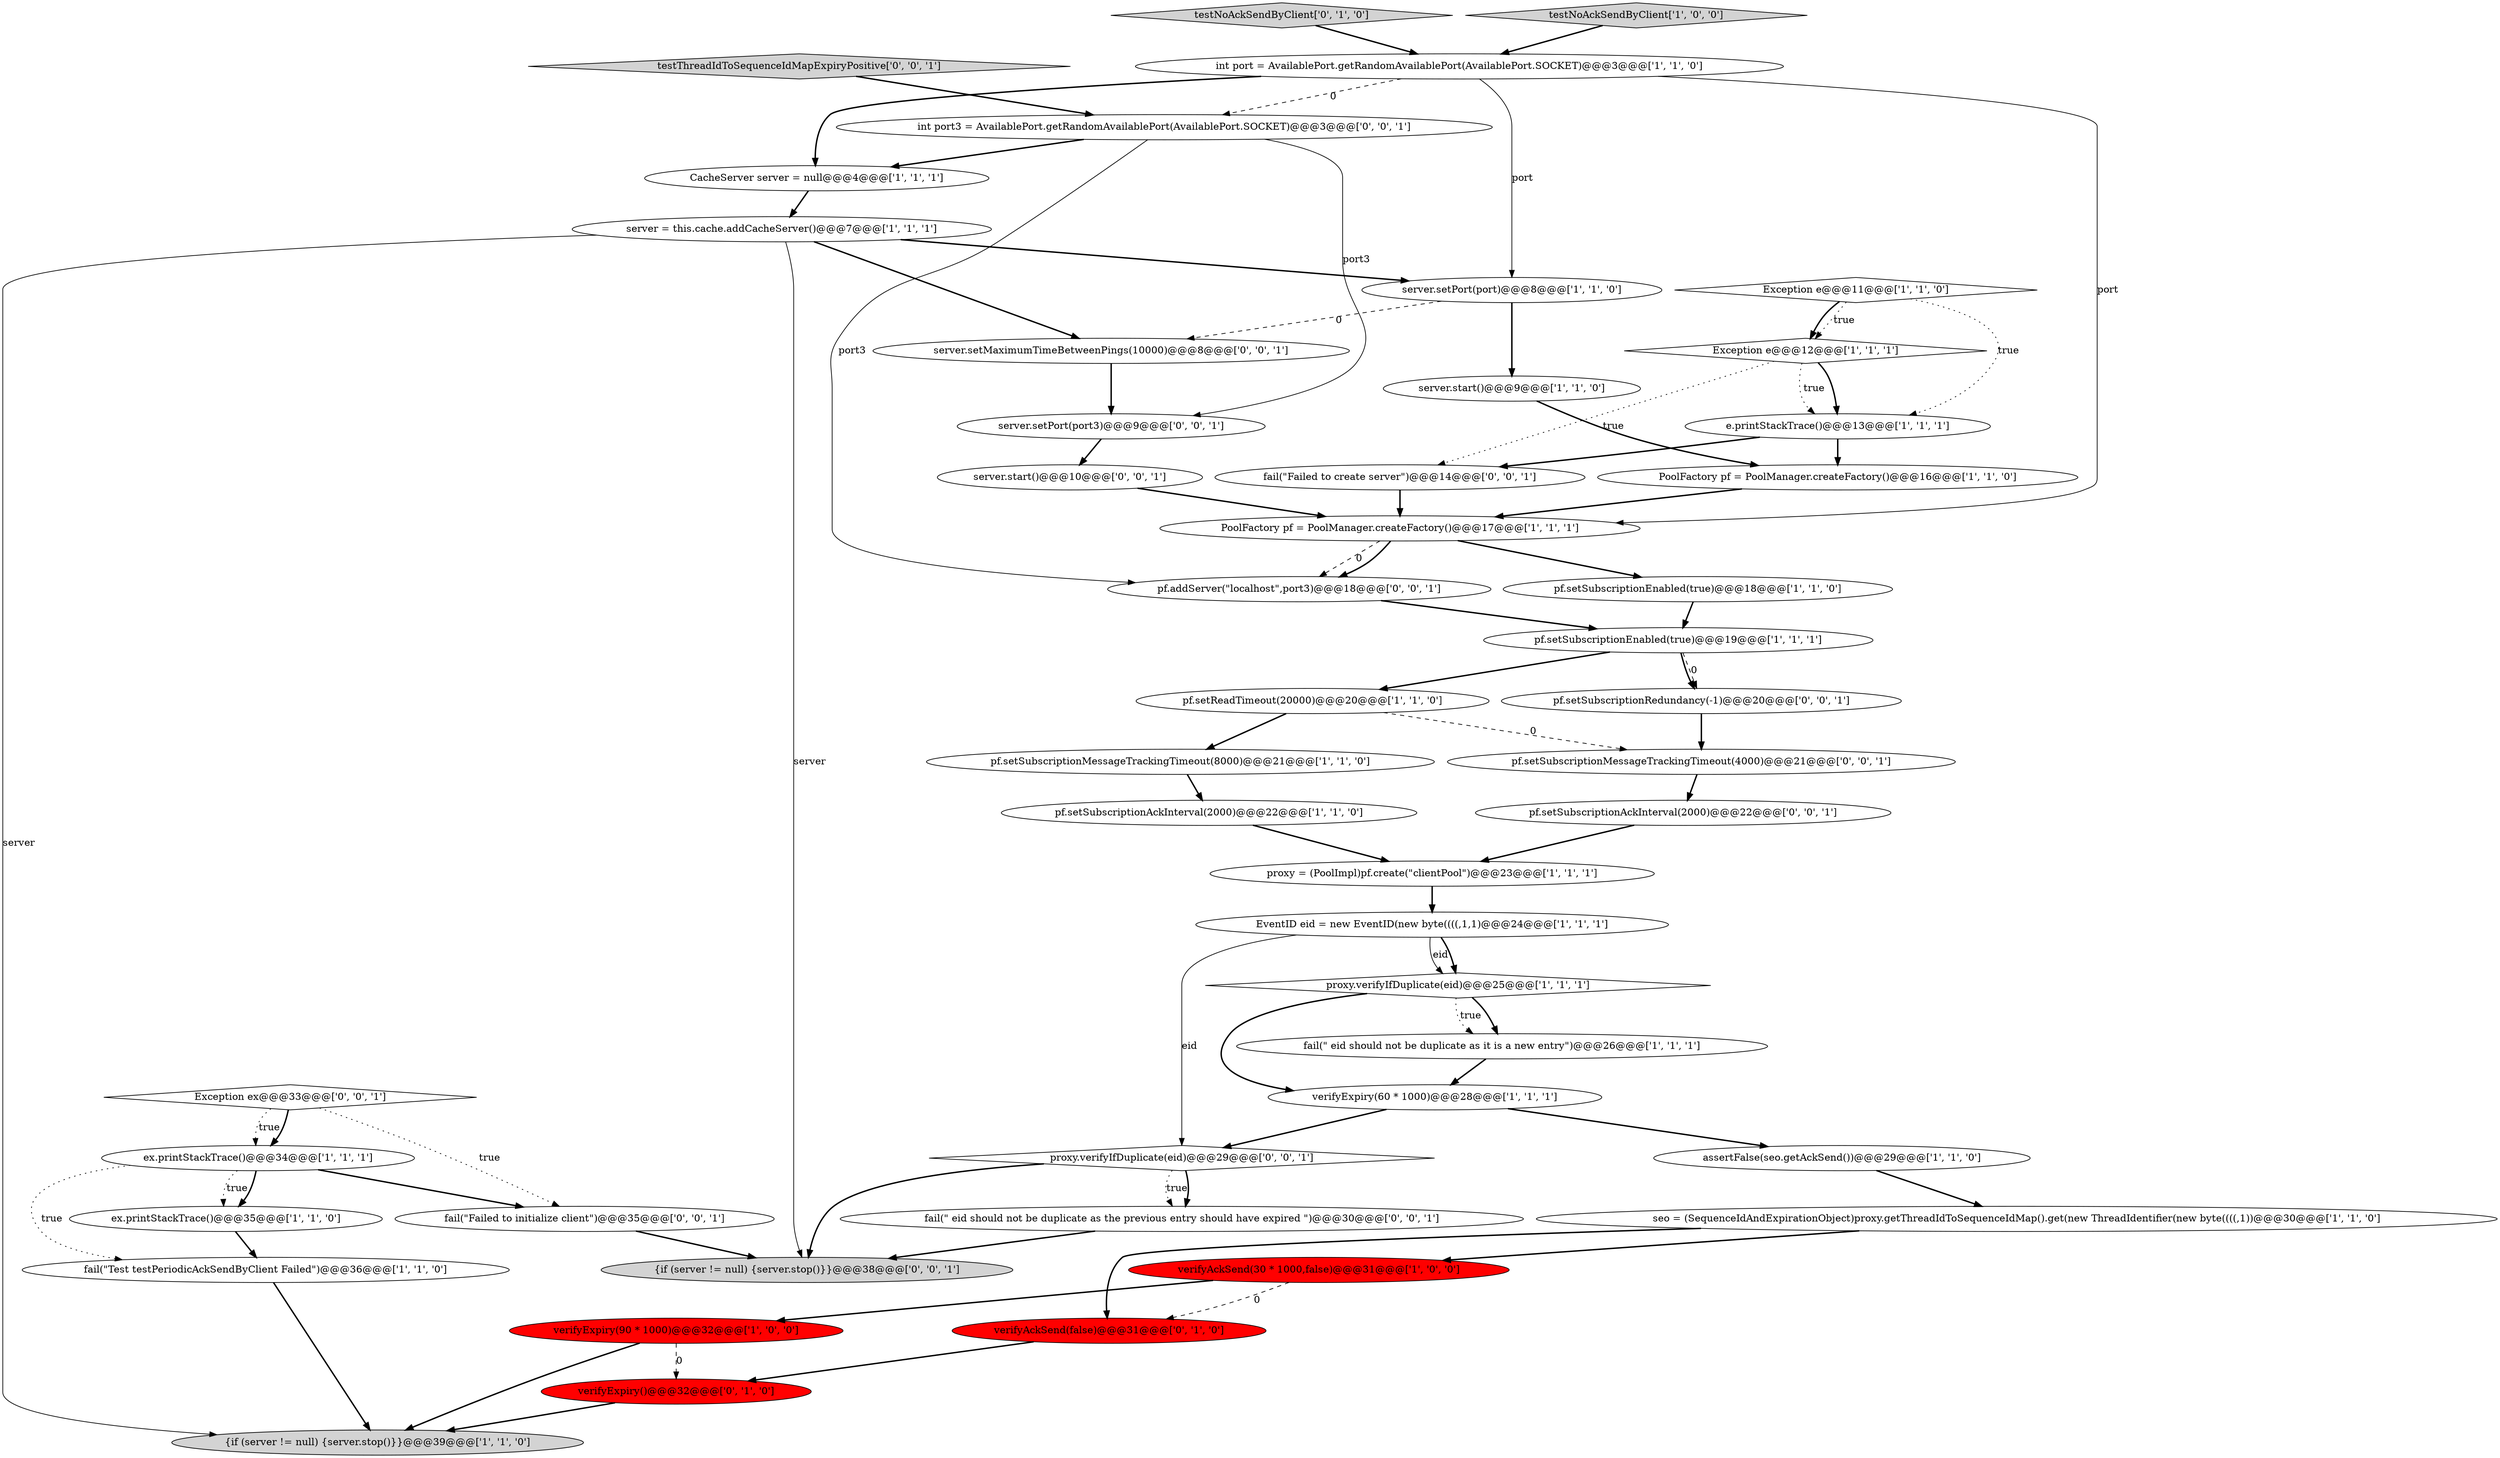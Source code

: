 digraph {
42 [style = filled, label = "pf.setSubscriptionRedundancy(-1)@@@20@@@['0', '0', '1']", fillcolor = white, shape = ellipse image = "AAA0AAABBB3BBB"];
36 [style = filled, label = "pf.setSubscriptionMessageTrackingTimeout(4000)@@@21@@@['0', '0', '1']", fillcolor = white, shape = ellipse image = "AAA0AAABBB3BBB"];
16 [style = filled, label = "pf.setSubscriptionMessageTrackingTimeout(8000)@@@21@@@['1', '1', '0']", fillcolor = white, shape = ellipse image = "AAA0AAABBB1BBB"];
3 [style = filled, label = "e.printStackTrace()@@@13@@@['1', '1', '1']", fillcolor = white, shape = ellipse image = "AAA0AAABBB1BBB"];
33 [style = filled, label = "server.setPort(port3)@@@9@@@['0', '0', '1']", fillcolor = white, shape = ellipse image = "AAA0AAABBB3BBB"];
2 [style = filled, label = "EventID eid = new EventID(new byte((((,1,1)@@@24@@@['1', '1', '1']", fillcolor = white, shape = ellipse image = "AAA0AAABBB1BBB"];
34 [style = filled, label = "server.start()@@@10@@@['0', '0', '1']", fillcolor = white, shape = ellipse image = "AAA0AAABBB3BBB"];
38 [style = filled, label = "int port3 = AvailablePort.getRandomAvailablePort(AvailablePort.SOCKET)@@@3@@@['0', '0', '1']", fillcolor = white, shape = ellipse image = "AAA0AAABBB3BBB"];
32 [style = filled, label = "pf.setSubscriptionAckInterval(2000)@@@22@@@['0', '0', '1']", fillcolor = white, shape = ellipse image = "AAA0AAABBB3BBB"];
12 [style = filled, label = "server.start()@@@9@@@['1', '1', '0']", fillcolor = white, shape = ellipse image = "AAA0AAABBB1BBB"];
14 [style = filled, label = "PoolFactory pf = PoolManager.createFactory()@@@16@@@['1', '1', '0']", fillcolor = white, shape = ellipse image = "AAA0AAABBB1BBB"];
45 [style = filled, label = "fail(\"Failed to create server\")@@@14@@@['0', '0', '1']", fillcolor = white, shape = ellipse image = "AAA0AAABBB3BBB"];
30 [style = filled, label = "testNoAckSendByClient['0', '1', '0']", fillcolor = lightgray, shape = diamond image = "AAA0AAABBB2BBB"];
9 [style = filled, label = "verifyAckSend(30 * 1000,false)@@@31@@@['1', '0', '0']", fillcolor = red, shape = ellipse image = "AAA1AAABBB1BBB"];
41 [style = filled, label = "server.setMaximumTimeBetweenPings(10000)@@@8@@@['0', '0', '1']", fillcolor = white, shape = ellipse image = "AAA0AAABBB3BBB"];
26 [style = filled, label = "verifyExpiry(90 * 1000)@@@32@@@['1', '0', '0']", fillcolor = red, shape = ellipse image = "AAA1AAABBB1BBB"];
15 [style = filled, label = "proxy.verifyIfDuplicate(eid)@@@25@@@['1', '1', '1']", fillcolor = white, shape = diamond image = "AAA0AAABBB1BBB"];
6 [style = filled, label = "PoolFactory pf = PoolManager.createFactory()@@@17@@@['1', '1', '1']", fillcolor = white, shape = ellipse image = "AAA0AAABBB1BBB"];
13 [style = filled, label = "CacheServer server = null@@@4@@@['1', '1', '1']", fillcolor = white, shape = ellipse image = "AAA0AAABBB1BBB"];
17 [style = filled, label = "ex.printStackTrace()@@@35@@@['1', '1', '0']", fillcolor = white, shape = ellipse image = "AAA0AAABBB1BBB"];
0 [style = filled, label = "fail(\"Test testPeriodicAckSendByClient Failed\")@@@36@@@['1', '1', '0']", fillcolor = white, shape = ellipse image = "AAA0AAABBB1BBB"];
46 [style = filled, label = "testThreadIdToSequenceIdMapExpiryPositive['0', '0', '1']", fillcolor = lightgray, shape = diamond image = "AAA0AAABBB3BBB"];
18 [style = filled, label = "pf.setReadTimeout(20000)@@@20@@@['1', '1', '0']", fillcolor = white, shape = ellipse image = "AAA0AAABBB1BBB"];
4 [style = filled, label = "proxy = (PoolImpl)pf.create(\"clientPool\")@@@23@@@['1', '1', '1']", fillcolor = white, shape = ellipse image = "AAA0AAABBB1BBB"];
10 [style = filled, label = "pf.setSubscriptionAckInterval(2000)@@@22@@@['1', '1', '0']", fillcolor = white, shape = ellipse image = "AAA0AAABBB1BBB"];
40 [style = filled, label = "Exception ex@@@33@@@['0', '0', '1']", fillcolor = white, shape = diamond image = "AAA0AAABBB3BBB"];
20 [style = filled, label = "seo = (SequenceIdAndExpirationObject)proxy.getThreadIdToSequenceIdMap().get(new ThreadIdentifier(new byte((((,1))@@@30@@@['1', '1', '0']", fillcolor = white, shape = ellipse image = "AAA0AAABBB1BBB"];
27 [style = filled, label = "int port = AvailablePort.getRandomAvailablePort(AvailablePort.SOCKET)@@@3@@@['1', '1', '0']", fillcolor = white, shape = ellipse image = "AAA0AAABBB1BBB"];
37 [style = filled, label = "proxy.verifyIfDuplicate(eid)@@@29@@@['0', '0', '1']", fillcolor = white, shape = diamond image = "AAA0AAABBB3BBB"];
29 [style = filled, label = "verifyExpiry()@@@32@@@['0', '1', '0']", fillcolor = red, shape = ellipse image = "AAA1AAABBB2BBB"];
44 [style = filled, label = "{if (server != null) {server.stop()}}@@@38@@@['0', '0', '1']", fillcolor = lightgray, shape = ellipse image = "AAA0AAABBB3BBB"];
43 [style = filled, label = "fail(\"Failed to initialize client\")@@@35@@@['0', '0', '1']", fillcolor = white, shape = ellipse image = "AAA0AAABBB3BBB"];
5 [style = filled, label = "server.setPort(port)@@@8@@@['1', '1', '0']", fillcolor = white, shape = ellipse image = "AAA0AAABBB1BBB"];
39 [style = filled, label = "pf.addServer(\"localhost\",port3)@@@18@@@['0', '0', '1']", fillcolor = white, shape = ellipse image = "AAA0AAABBB3BBB"];
31 [style = filled, label = "verifyAckSend(false)@@@31@@@['0', '1', '0']", fillcolor = red, shape = ellipse image = "AAA1AAABBB2BBB"];
7 [style = filled, label = "pf.setSubscriptionEnabled(true)@@@19@@@['1', '1', '1']", fillcolor = white, shape = ellipse image = "AAA0AAABBB1BBB"];
22 [style = filled, label = "testNoAckSendByClient['1', '0', '0']", fillcolor = lightgray, shape = diamond image = "AAA0AAABBB1BBB"];
24 [style = filled, label = "assertFalse(seo.getAckSend())@@@29@@@['1', '1', '0']", fillcolor = white, shape = ellipse image = "AAA0AAABBB1BBB"];
21 [style = filled, label = "{if (server != null) {server.stop()}}@@@39@@@['1', '1', '0']", fillcolor = lightgray, shape = ellipse image = "AAA0AAABBB1BBB"];
23 [style = filled, label = "verifyExpiry(60 * 1000)@@@28@@@['1', '1', '1']", fillcolor = white, shape = ellipse image = "AAA0AAABBB1BBB"];
1 [style = filled, label = "server = this.cache.addCacheServer()@@@7@@@['1', '1', '1']", fillcolor = white, shape = ellipse image = "AAA0AAABBB1BBB"];
25 [style = filled, label = "pf.setSubscriptionEnabled(true)@@@18@@@['1', '1', '0']", fillcolor = white, shape = ellipse image = "AAA0AAABBB1BBB"];
8 [style = filled, label = "Exception e@@@11@@@['1', '1', '0']", fillcolor = white, shape = diamond image = "AAA0AAABBB1BBB"];
19 [style = filled, label = "fail(\" eid should not be duplicate as it is a new entry\")@@@26@@@['1', '1', '1']", fillcolor = white, shape = ellipse image = "AAA0AAABBB1BBB"];
35 [style = filled, label = "fail(\" eid should not be duplicate as the previous entry should have expired \")@@@30@@@['0', '0', '1']", fillcolor = white, shape = ellipse image = "AAA0AAABBB3BBB"];
11 [style = filled, label = "Exception e@@@12@@@['1', '1', '1']", fillcolor = white, shape = diamond image = "AAA0AAABBB1BBB"];
28 [style = filled, label = "ex.printStackTrace()@@@34@@@['1', '1', '1']", fillcolor = white, shape = ellipse image = "AAA0AAABBB1BBB"];
1->5 [style = bold, label=""];
27->13 [style = bold, label=""];
15->23 [style = bold, label=""];
27->38 [style = dashed, label="0"];
46->38 [style = bold, label=""];
1->41 [style = bold, label=""];
35->44 [style = bold, label=""];
20->9 [style = bold, label=""];
16->10 [style = bold, label=""];
3->45 [style = bold, label=""];
3->14 [style = bold, label=""];
30->27 [style = bold, label=""];
27->6 [style = solid, label="port"];
40->28 [style = dotted, label="true"];
31->29 [style = bold, label=""];
36->32 [style = bold, label=""];
20->31 [style = bold, label=""];
0->21 [style = bold, label=""];
4->2 [style = bold, label=""];
40->28 [style = bold, label=""];
42->36 [style = bold, label=""];
28->17 [style = dotted, label="true"];
11->45 [style = dotted, label="true"];
15->19 [style = bold, label=""];
25->7 [style = bold, label=""];
40->43 [style = dotted, label="true"];
29->21 [style = bold, label=""];
13->1 [style = bold, label=""];
8->3 [style = dotted, label="true"];
7->42 [style = dashed, label="0"];
26->21 [style = bold, label=""];
24->20 [style = bold, label=""];
9->26 [style = bold, label=""];
1->21 [style = solid, label="server"];
37->35 [style = dotted, label="true"];
23->24 [style = bold, label=""];
28->0 [style = dotted, label="true"];
6->39 [style = dashed, label="0"];
17->0 [style = bold, label=""];
23->37 [style = bold, label=""];
2->15 [style = solid, label="eid"];
28->43 [style = bold, label=""];
45->6 [style = bold, label=""];
22->27 [style = bold, label=""];
5->12 [style = bold, label=""];
11->3 [style = bold, label=""];
39->7 [style = bold, label=""];
1->44 [style = solid, label="server"];
15->19 [style = dotted, label="true"];
9->31 [style = dashed, label="0"];
19->23 [style = bold, label=""];
18->36 [style = dashed, label="0"];
34->6 [style = bold, label=""];
2->15 [style = bold, label=""];
12->14 [style = bold, label=""];
37->44 [style = bold, label=""];
10->4 [style = bold, label=""];
7->18 [style = bold, label=""];
28->17 [style = bold, label=""];
7->42 [style = bold, label=""];
38->39 [style = solid, label="port3"];
8->11 [style = dotted, label="true"];
27->5 [style = solid, label="port"];
32->4 [style = bold, label=""];
41->33 [style = bold, label=""];
37->35 [style = bold, label=""];
38->13 [style = bold, label=""];
8->11 [style = bold, label=""];
33->34 [style = bold, label=""];
6->39 [style = bold, label=""];
43->44 [style = bold, label=""];
14->6 [style = bold, label=""];
38->33 [style = solid, label="port3"];
2->37 [style = solid, label="eid"];
11->3 [style = dotted, label="true"];
26->29 [style = dashed, label="0"];
6->25 [style = bold, label=""];
5->41 [style = dashed, label="0"];
18->16 [style = bold, label=""];
}
